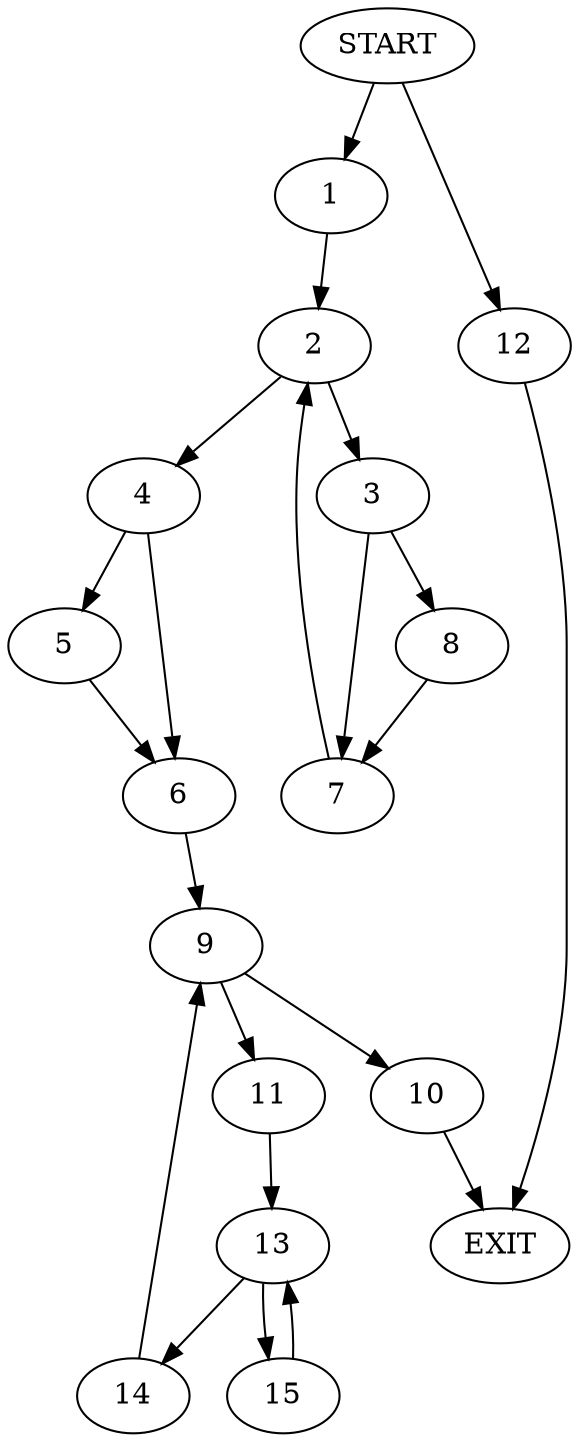 digraph {
0 [label="START"]
16 [label="EXIT"]
0 -> 1
1 -> 2
2 -> 3
2 -> 4
4 -> 5
4 -> 6
3 -> 7
3 -> 8
7 -> 2
8 -> 7
6 -> 9
5 -> 6
9 -> 10
9 -> 11
0 -> 12
12 -> 16
11 -> 13
10 -> 16
13 -> 14
13 -> 15
14 -> 9
15 -> 13
}
